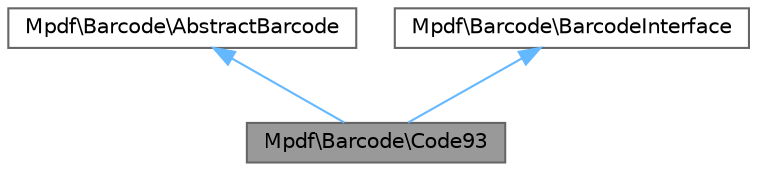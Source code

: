 digraph "Mpdf\Barcode\Code93"
{
 // LATEX_PDF_SIZE
  bgcolor="transparent";
  edge [fontname=Helvetica,fontsize=10,labelfontname=Helvetica,labelfontsize=10];
  node [fontname=Helvetica,fontsize=10,shape=box,height=0.2,width=0.4];
  Node1 [id="Node000001",label="Mpdf\\Barcode\\Code93",height=0.2,width=0.4,color="gray40", fillcolor="grey60", style="filled", fontcolor="black",tooltip=" "];
  Node2 -> Node1 [id="edge1_Node000001_Node000002",dir="back",color="steelblue1",style="solid",tooltip=" "];
  Node2 [id="Node000002",label="Mpdf\\Barcode\\AbstractBarcode",height=0.2,width=0.4,color="gray40", fillcolor="white", style="filled",URL="$classMpdf_1_1Barcode_1_1AbstractBarcode.html",tooltip=" "];
  Node3 -> Node1 [id="edge2_Node000001_Node000003",dir="back",color="steelblue1",style="solid",tooltip=" "];
  Node3 [id="Node000003",label="Mpdf\\Barcode\\BarcodeInterface",height=0.2,width=0.4,color="gray40", fillcolor="white", style="filled",URL="$interfaceMpdf_1_1Barcode_1_1BarcodeInterface.html",tooltip=" "];
}
